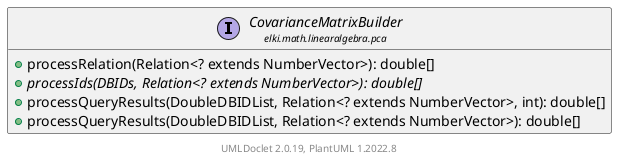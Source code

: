 @startuml
    remove .*\.(Instance|Par|Parameterizer|Factory)$
    set namespaceSeparator none
    hide empty fields
    hide empty methods

    interface "<size:14>CovarianceMatrixBuilder\n<size:10>elki.math.linearalgebra.pca" as elki.math.linearalgebra.pca.CovarianceMatrixBuilder [[CovarianceMatrixBuilder.html]] {
        +processRelation(Relation<? extends NumberVector>): double[]
        {abstract} +processIds(DBIDs, Relation<? extends NumberVector>): double[]
        +processQueryResults(DoubleDBIDList, Relation<? extends NumberVector>, int): double[]
        +processQueryResults(DoubleDBIDList, Relation<? extends NumberVector>): double[]
    }

    center footer UMLDoclet 2.0.19, PlantUML 1.2022.8
@enduml
